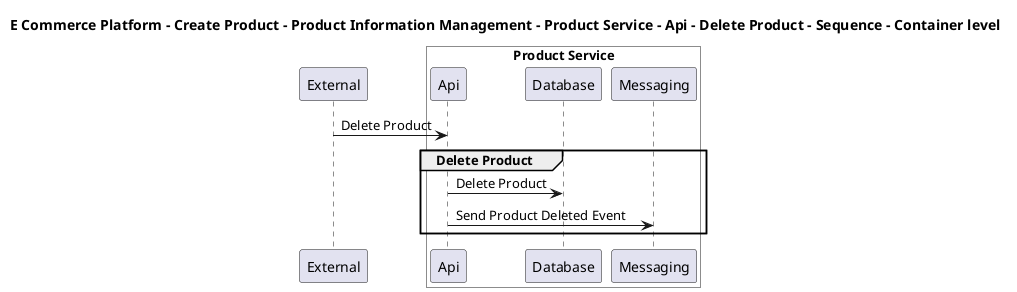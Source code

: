 @startuml

title E Commerce Platform - Create Product - Product Information Management - Product Service - Api - Delete Product - Sequence - Container level

participant "External" as C4InterFlow.SoftwareSystems.ExternalSystem

box "Product Service" #White
    participant "Api" as ECommercePlatform.CreateProduct.ProductInformationManagement.SoftwareSystems.ProductService.Containers.Api
    participant "Database" as ECommercePlatform.CreateProduct.ProductInformationManagement.SoftwareSystems.ProductService.Containers.Database
    participant "Messaging" as ECommercePlatform.CreateProduct.ProductInformationManagement.SoftwareSystems.ProductService.Containers.Messaging
end box


C4InterFlow.SoftwareSystems.ExternalSystem -> ECommercePlatform.CreateProduct.ProductInformationManagement.SoftwareSystems.ProductService.Containers.Api : Delete Product
group Delete Product
ECommercePlatform.CreateProduct.ProductInformationManagement.SoftwareSystems.ProductService.Containers.Api -> ECommercePlatform.CreateProduct.ProductInformationManagement.SoftwareSystems.ProductService.Containers.Database : Delete Product
ECommercePlatform.CreateProduct.ProductInformationManagement.SoftwareSystems.ProductService.Containers.Api -> ECommercePlatform.CreateProduct.ProductInformationManagement.SoftwareSystems.ProductService.Containers.Messaging : Send Product Deleted Event
end


@enduml
